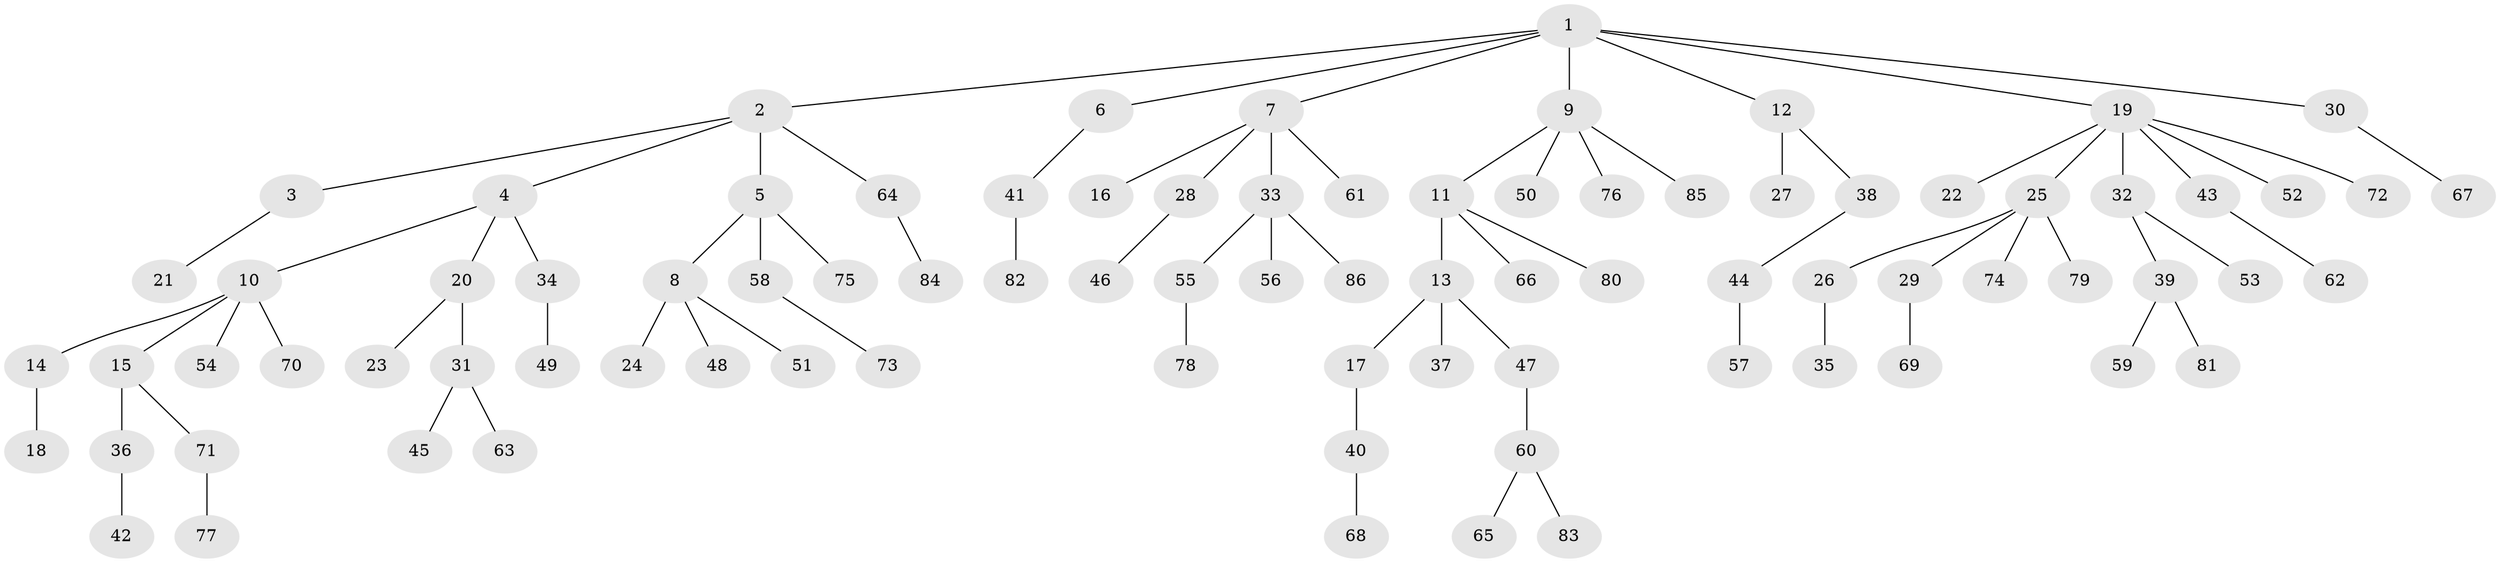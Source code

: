 // Generated by graph-tools (version 1.1) at 2025/36/03/09/25 02:36:55]
// undirected, 86 vertices, 85 edges
graph export_dot {
graph [start="1"]
  node [color=gray90,style=filled];
  1;
  2;
  3;
  4;
  5;
  6;
  7;
  8;
  9;
  10;
  11;
  12;
  13;
  14;
  15;
  16;
  17;
  18;
  19;
  20;
  21;
  22;
  23;
  24;
  25;
  26;
  27;
  28;
  29;
  30;
  31;
  32;
  33;
  34;
  35;
  36;
  37;
  38;
  39;
  40;
  41;
  42;
  43;
  44;
  45;
  46;
  47;
  48;
  49;
  50;
  51;
  52;
  53;
  54;
  55;
  56;
  57;
  58;
  59;
  60;
  61;
  62;
  63;
  64;
  65;
  66;
  67;
  68;
  69;
  70;
  71;
  72;
  73;
  74;
  75;
  76;
  77;
  78;
  79;
  80;
  81;
  82;
  83;
  84;
  85;
  86;
  1 -- 2;
  1 -- 6;
  1 -- 7;
  1 -- 9;
  1 -- 12;
  1 -- 19;
  1 -- 30;
  2 -- 3;
  2 -- 4;
  2 -- 5;
  2 -- 64;
  3 -- 21;
  4 -- 10;
  4 -- 20;
  4 -- 34;
  5 -- 8;
  5 -- 58;
  5 -- 75;
  6 -- 41;
  7 -- 16;
  7 -- 28;
  7 -- 33;
  7 -- 61;
  8 -- 24;
  8 -- 48;
  8 -- 51;
  9 -- 11;
  9 -- 50;
  9 -- 76;
  9 -- 85;
  10 -- 14;
  10 -- 15;
  10 -- 54;
  10 -- 70;
  11 -- 13;
  11 -- 66;
  11 -- 80;
  12 -- 27;
  12 -- 38;
  13 -- 17;
  13 -- 37;
  13 -- 47;
  14 -- 18;
  15 -- 36;
  15 -- 71;
  17 -- 40;
  19 -- 22;
  19 -- 25;
  19 -- 32;
  19 -- 43;
  19 -- 52;
  19 -- 72;
  20 -- 23;
  20 -- 31;
  25 -- 26;
  25 -- 29;
  25 -- 74;
  25 -- 79;
  26 -- 35;
  28 -- 46;
  29 -- 69;
  30 -- 67;
  31 -- 45;
  31 -- 63;
  32 -- 39;
  32 -- 53;
  33 -- 55;
  33 -- 56;
  33 -- 86;
  34 -- 49;
  36 -- 42;
  38 -- 44;
  39 -- 59;
  39 -- 81;
  40 -- 68;
  41 -- 82;
  43 -- 62;
  44 -- 57;
  47 -- 60;
  55 -- 78;
  58 -- 73;
  60 -- 65;
  60 -- 83;
  64 -- 84;
  71 -- 77;
}
